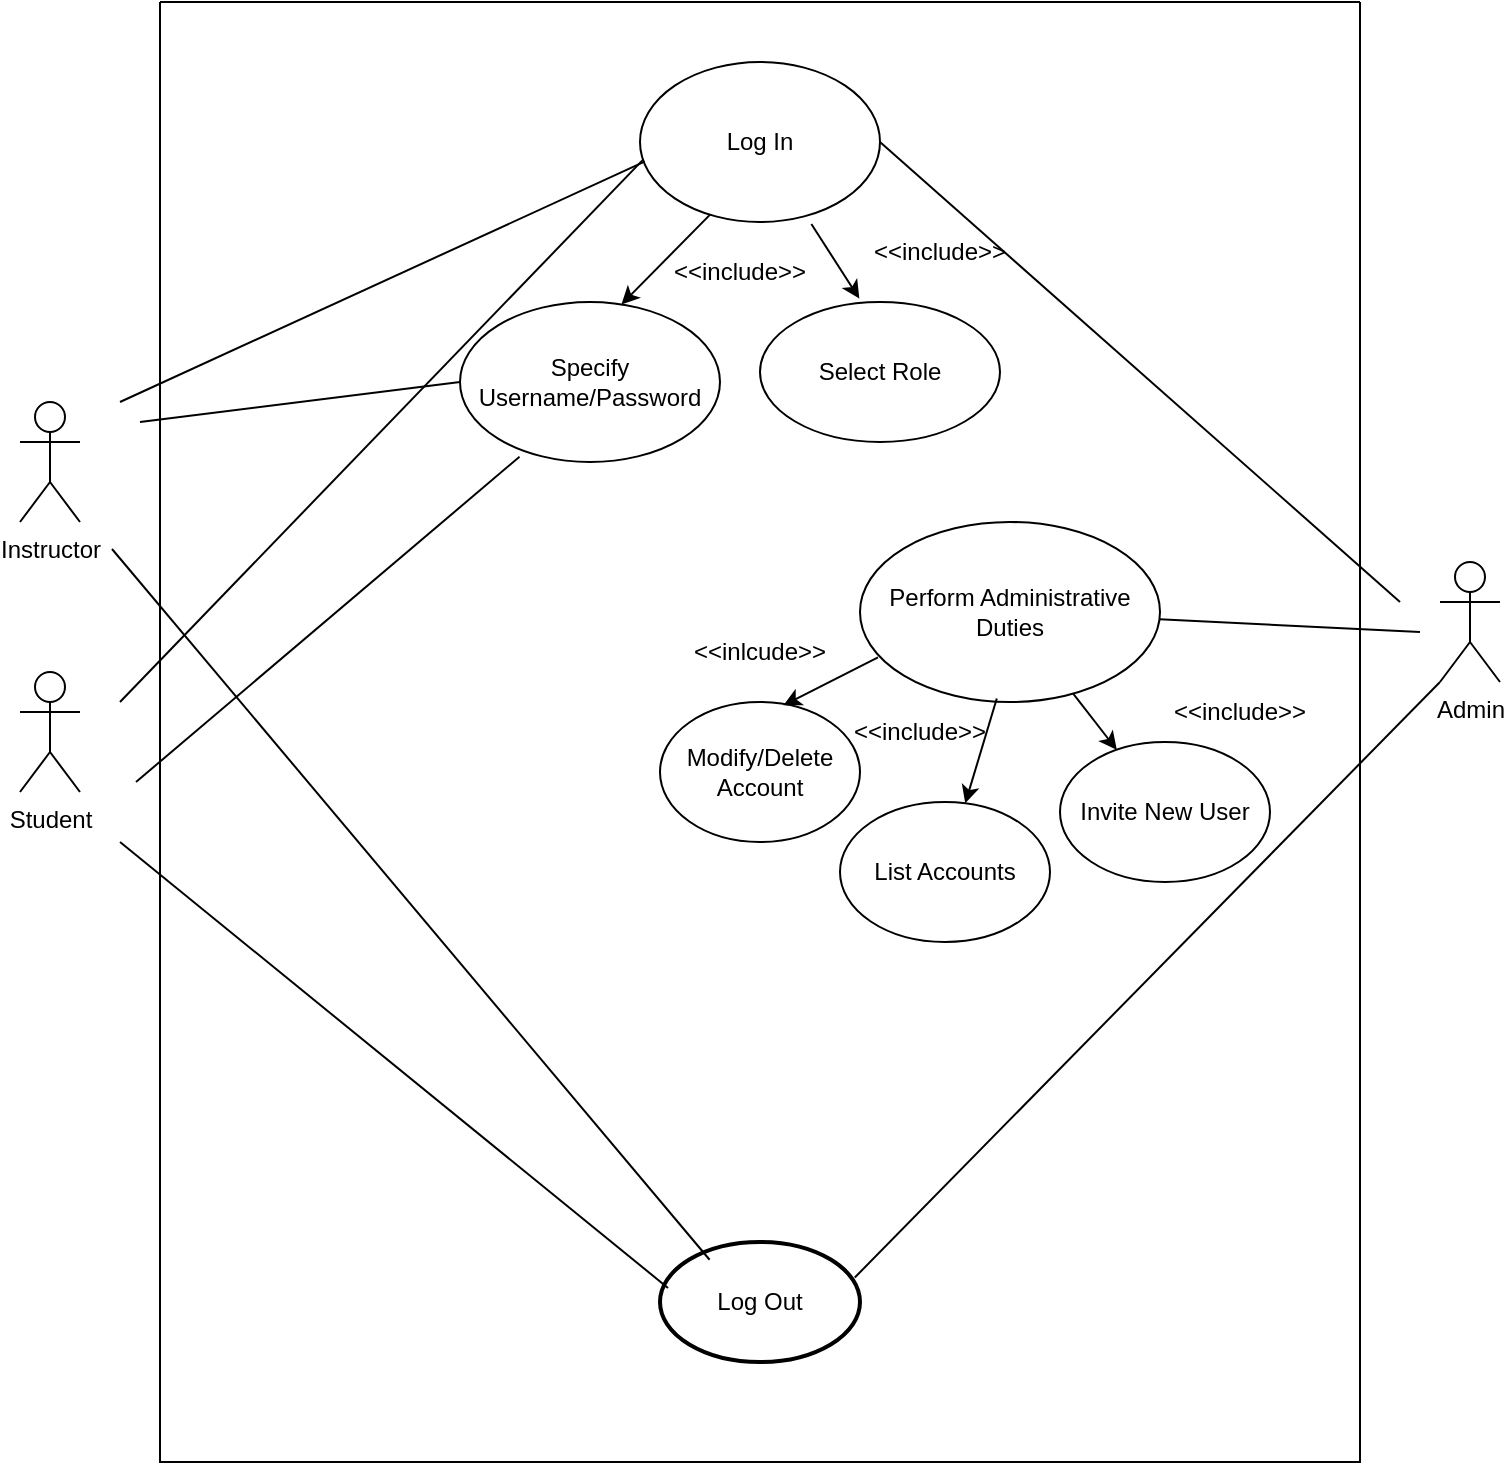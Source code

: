<mxfile version="24.7.17">
  <diagram name="Page-1" id="LruVm3f_gUJ0hTBGyI3_">
    <mxGraphModel dx="1623" dy="850" grid="1" gridSize="10" guides="1" tooltips="1" connect="1" arrows="1" fold="1" page="1" pageScale="1" pageWidth="850" pageHeight="1100" math="0" shadow="0">
      <root>
        <mxCell id="0" />
        <mxCell id="1" parent="0" />
        <mxCell id="wDu6coxrCI0hIiS3W681-1" value="" style="swimlane;startSize=0;" vertex="1" parent="1">
          <mxGeometry x="180" y="50" width="600" height="730" as="geometry" />
        </mxCell>
        <mxCell id="wDu6coxrCI0hIiS3W681-2" value="Log Out" style="strokeWidth=2;html=1;shape=mxgraph.flowchart.start_1;whiteSpace=wrap;" vertex="1" parent="wDu6coxrCI0hIiS3W681-1">
          <mxGeometry x="250" y="620" width="100" height="60" as="geometry" />
        </mxCell>
        <mxCell id="wDu6coxrCI0hIiS3W681-3" value="Log In" style="ellipse;whiteSpace=wrap;html=1;" vertex="1" parent="wDu6coxrCI0hIiS3W681-1">
          <mxGeometry x="240" y="30" width="120" height="80" as="geometry" />
        </mxCell>
        <mxCell id="wDu6coxrCI0hIiS3W681-4" value="" style="endArrow=classic;html=1;rounded=0;exitX=0.714;exitY=1.013;exitDx=0;exitDy=0;entryX=0.414;entryY=-0.024;entryDx=0;entryDy=0;entryPerimeter=0;exitPerimeter=0;" edge="1" parent="wDu6coxrCI0hIiS3W681-1" source="wDu6coxrCI0hIiS3W681-3" target="wDu6coxrCI0hIiS3W681-7">
          <mxGeometry width="50" height="50" relative="1" as="geometry">
            <mxPoint x="350" y="90" as="sourcePoint" />
            <mxPoint x="330" y="150" as="targetPoint" />
          </mxGeometry>
        </mxCell>
        <mxCell id="wDu6coxrCI0hIiS3W681-5" value="&amp;lt;&amp;lt;include&amp;gt;&amp;gt;" style="text;html=1;align=center;verticalAlign=middle;whiteSpace=wrap;rounded=0;" vertex="1" parent="wDu6coxrCI0hIiS3W681-1">
          <mxGeometry x="360" y="110" width="60" height="30" as="geometry" />
        </mxCell>
        <mxCell id="wDu6coxrCI0hIiS3W681-6" value="Specify Username/Password" style="ellipse;whiteSpace=wrap;html=1;" vertex="1" parent="wDu6coxrCI0hIiS3W681-1">
          <mxGeometry x="150" y="150" width="130" height="80" as="geometry" />
        </mxCell>
        <mxCell id="wDu6coxrCI0hIiS3W681-7" value="Select Role" style="ellipse;whiteSpace=wrap;html=1;" vertex="1" parent="wDu6coxrCI0hIiS3W681-1">
          <mxGeometry x="300" y="150" width="120" height="70" as="geometry" />
        </mxCell>
        <mxCell id="wDu6coxrCI0hIiS3W681-8" value="" style="endArrow=classic;html=1;rounded=0;exitX=0.292;exitY=0.954;exitDx=0;exitDy=0;entryX=0.621;entryY=0.015;entryDx=0;entryDy=0;exitPerimeter=0;entryPerimeter=0;" edge="1" parent="wDu6coxrCI0hIiS3W681-1" source="wDu6coxrCI0hIiS3W681-3" target="wDu6coxrCI0hIiS3W681-6">
          <mxGeometry width="50" height="50" relative="1" as="geometry">
            <mxPoint x="70" y="170" as="sourcePoint" />
            <mxPoint x="120" y="120" as="targetPoint" />
          </mxGeometry>
        </mxCell>
        <mxCell id="wDu6coxrCI0hIiS3W681-9" value="&amp;lt;&amp;lt;include&amp;gt;&amp;gt;" style="text;html=1;align=center;verticalAlign=middle;whiteSpace=wrap;rounded=0;" vertex="1" parent="wDu6coxrCI0hIiS3W681-1">
          <mxGeometry x="260" y="120" width="60" height="30" as="geometry" />
        </mxCell>
        <mxCell id="wDu6coxrCI0hIiS3W681-10" value="Perform Administrative Duties" style="ellipse;whiteSpace=wrap;html=1;" vertex="1" parent="wDu6coxrCI0hIiS3W681-1">
          <mxGeometry x="350" y="260" width="150" height="90" as="geometry" />
        </mxCell>
        <mxCell id="wDu6coxrCI0hIiS3W681-11" value="Modify/Delete Account" style="ellipse;whiteSpace=wrap;html=1;" vertex="1" parent="wDu6coxrCI0hIiS3W681-1">
          <mxGeometry x="250" y="350" width="100" height="70" as="geometry" />
        </mxCell>
        <mxCell id="wDu6coxrCI0hIiS3W681-12" value="List Accounts" style="ellipse;whiteSpace=wrap;html=1;" vertex="1" parent="wDu6coxrCI0hIiS3W681-1">
          <mxGeometry x="340" y="400" width="105" height="70" as="geometry" />
        </mxCell>
        <mxCell id="wDu6coxrCI0hIiS3W681-13" value="Invite New User" style="ellipse;whiteSpace=wrap;html=1;" vertex="1" parent="wDu6coxrCI0hIiS3W681-1">
          <mxGeometry x="450" y="370" width="105" height="70" as="geometry" />
        </mxCell>
        <mxCell id="wDu6coxrCI0hIiS3W681-14" value="" style="endArrow=classic;html=1;rounded=0;exitX=0.06;exitY=0.752;exitDx=0;exitDy=0;exitPerimeter=0;entryX=0.617;entryY=0.024;entryDx=0;entryDy=0;entryPerimeter=0;" edge="1" parent="wDu6coxrCI0hIiS3W681-1" source="wDu6coxrCI0hIiS3W681-10" target="wDu6coxrCI0hIiS3W681-11">
          <mxGeometry width="50" height="50" relative="1" as="geometry">
            <mxPoint x="260" y="340" as="sourcePoint" />
            <mxPoint x="310" y="290" as="targetPoint" />
          </mxGeometry>
        </mxCell>
        <mxCell id="wDu6coxrCI0hIiS3W681-15" value="" style="endArrow=classic;html=1;rounded=0;exitX=0.456;exitY=0.981;exitDx=0;exitDy=0;exitPerimeter=0;" edge="1" parent="wDu6coxrCI0hIiS3W681-1" source="wDu6coxrCI0hIiS3W681-10" target="wDu6coxrCI0hIiS3W681-12">
          <mxGeometry width="50" height="50" relative="1" as="geometry">
            <mxPoint x="130" y="420" as="sourcePoint" />
            <mxPoint x="180" y="370" as="targetPoint" />
          </mxGeometry>
        </mxCell>
        <mxCell id="wDu6coxrCI0hIiS3W681-16" value="" style="endArrow=classic;html=1;rounded=0;" edge="1" parent="wDu6coxrCI0hIiS3W681-1" source="wDu6coxrCI0hIiS3W681-10" target="wDu6coxrCI0hIiS3W681-13">
          <mxGeometry width="50" height="50" relative="1" as="geometry">
            <mxPoint x="120" y="390" as="sourcePoint" />
            <mxPoint x="170" y="340" as="targetPoint" />
          </mxGeometry>
        </mxCell>
        <mxCell id="wDu6coxrCI0hIiS3W681-17" value="&amp;lt;&amp;lt;inlcude&amp;gt;&amp;gt;" style="text;html=1;align=center;verticalAlign=middle;whiteSpace=wrap;rounded=0;" vertex="1" parent="wDu6coxrCI0hIiS3W681-1">
          <mxGeometry x="270" y="310" width="60" height="30" as="geometry" />
        </mxCell>
        <mxCell id="wDu6coxrCI0hIiS3W681-18" value="&amp;lt;&amp;lt;include&amp;gt;&amp;gt;" style="text;html=1;align=center;verticalAlign=middle;whiteSpace=wrap;rounded=0;" vertex="1" parent="wDu6coxrCI0hIiS3W681-1">
          <mxGeometry x="510" y="340" width="60" height="30" as="geometry" />
        </mxCell>
        <mxCell id="wDu6coxrCI0hIiS3W681-19" value="" style="endArrow=none;html=1;rounded=0;entryX=0.012;entryY=0.612;entryDx=0;entryDy=0;entryPerimeter=0;" edge="1" parent="wDu6coxrCI0hIiS3W681-1" target="wDu6coxrCI0hIiS3W681-3">
          <mxGeometry width="50" height="50" relative="1" as="geometry">
            <mxPoint x="-20" y="350" as="sourcePoint" />
            <mxPoint x="240" y="265" as="targetPoint" />
          </mxGeometry>
        </mxCell>
        <mxCell id="wDu6coxrCI0hIiS3W681-20" value="" style="endArrow=none;html=1;rounded=0;entryX=0.229;entryY=0.967;entryDx=0;entryDy=0;entryPerimeter=0;" edge="1" parent="wDu6coxrCI0hIiS3W681-1" target="wDu6coxrCI0hIiS3W681-6">
          <mxGeometry width="50" height="50" relative="1" as="geometry">
            <mxPoint x="-12" y="390" as="sourcePoint" />
            <mxPoint x="250" y="270" as="targetPoint" />
          </mxGeometry>
        </mxCell>
        <mxCell id="wDu6coxrCI0hIiS3W681-28" value="" style="endArrow=none;html=1;rounded=0;exitX=1;exitY=0.5;exitDx=0;exitDy=0;" edge="1" parent="wDu6coxrCI0hIiS3W681-1" source="wDu6coxrCI0hIiS3W681-3">
          <mxGeometry width="50" height="50" relative="1" as="geometry">
            <mxPoint x="390" y="80" as="sourcePoint" />
            <mxPoint x="620" y="300" as="targetPoint" />
          </mxGeometry>
        </mxCell>
        <mxCell id="wDu6coxrCI0hIiS3W681-30" value="" style="endArrow=none;html=1;rounded=0;entryX=0.04;entryY=0.383;entryDx=0;entryDy=0;entryPerimeter=0;" edge="1" parent="wDu6coxrCI0hIiS3W681-1" target="wDu6coxrCI0hIiS3W681-2">
          <mxGeometry width="50" height="50" relative="1" as="geometry">
            <mxPoint x="-20" y="420" as="sourcePoint" />
            <mxPoint x="310" y="520" as="targetPoint" />
          </mxGeometry>
        </mxCell>
        <mxCell id="wDu6coxrCI0hIiS3W681-31" value="" style="endArrow=none;html=1;rounded=0;entryX=0.248;entryY=0.148;entryDx=0;entryDy=0;entryPerimeter=0;" edge="1" parent="wDu6coxrCI0hIiS3W681-1" target="wDu6coxrCI0hIiS3W681-2">
          <mxGeometry width="50" height="50" relative="1" as="geometry">
            <mxPoint x="-24" y="273.5" as="sourcePoint" />
            <mxPoint x="250" y="496.5" as="targetPoint" />
          </mxGeometry>
        </mxCell>
        <mxCell id="wDu6coxrCI0hIiS3W681-33" value="&amp;lt;&amp;lt;include&amp;gt;&amp;gt;" style="text;html=1;align=center;verticalAlign=middle;whiteSpace=wrap;rounded=0;" vertex="1" parent="wDu6coxrCI0hIiS3W681-1">
          <mxGeometry x="350" y="350" width="60" height="30" as="geometry" />
        </mxCell>
        <mxCell id="wDu6coxrCI0hIiS3W681-21" value="Admin" style="shape=umlActor;verticalLabelPosition=bottom;verticalAlign=top;html=1;outlineConnect=0;fontSize=12;" vertex="1" parent="1">
          <mxGeometry x="820" y="330" width="30" height="60" as="geometry" />
        </mxCell>
        <mxCell id="wDu6coxrCI0hIiS3W681-22" value="Instructor" style="shape=umlActor;verticalLabelPosition=bottom;verticalAlign=top;html=1;" vertex="1" parent="1">
          <mxGeometry x="110" y="250" width="30" height="60" as="geometry" />
        </mxCell>
        <mxCell id="wDu6coxrCI0hIiS3W681-23" value="Student" style="shape=umlActor;verticalLabelPosition=bottom;verticalAlign=top;html=1;" vertex="1" parent="1">
          <mxGeometry x="110" y="385" width="30" height="60" as="geometry" />
        </mxCell>
        <mxCell id="wDu6coxrCI0hIiS3W681-24" value="" style="endArrow=none;html=1;rounded=0;entryX=0.019;entryY=0.623;entryDx=0;entryDy=0;entryPerimeter=0;" edge="1" parent="1" target="wDu6coxrCI0hIiS3W681-3">
          <mxGeometry width="50" height="50" relative="1" as="geometry">
            <mxPoint x="160" y="250" as="sourcePoint" />
            <mxPoint x="210" y="240" as="targetPoint" />
          </mxGeometry>
        </mxCell>
        <mxCell id="wDu6coxrCI0hIiS3W681-25" value="" style="endArrow=none;html=1;rounded=0;entryX=0;entryY=0.5;entryDx=0;entryDy=0;" edge="1" parent="1" target="wDu6coxrCI0hIiS3W681-6">
          <mxGeometry width="50" height="50" relative="1" as="geometry">
            <mxPoint x="170" y="260" as="sourcePoint" />
            <mxPoint x="442" y="150" as="targetPoint" />
          </mxGeometry>
        </mxCell>
        <mxCell id="wDu6coxrCI0hIiS3W681-26" value="" style="endArrow=none;html=1;rounded=0;" edge="1" parent="1" source="wDu6coxrCI0hIiS3W681-10">
          <mxGeometry width="50" height="50" relative="1" as="geometry">
            <mxPoint x="558" y="440" as="sourcePoint" />
            <mxPoint x="810" y="365" as="targetPoint" />
          </mxGeometry>
        </mxCell>
        <mxCell id="wDu6coxrCI0hIiS3W681-32" value="" style="endArrow=none;html=1;rounded=0;entryX=0;entryY=1;entryDx=0;entryDy=0;entryPerimeter=0;exitX=0.974;exitY=0.296;exitDx=0;exitDy=0;exitPerimeter=0;" edge="1" parent="1" source="wDu6coxrCI0hIiS3W681-2" target="wDu6coxrCI0hIiS3W681-21">
          <mxGeometry width="50" height="50" relative="1" as="geometry">
            <mxPoint x="470" y="520" as="sourcePoint" />
            <mxPoint x="744" y="743" as="targetPoint" />
          </mxGeometry>
        </mxCell>
      </root>
    </mxGraphModel>
  </diagram>
</mxfile>
